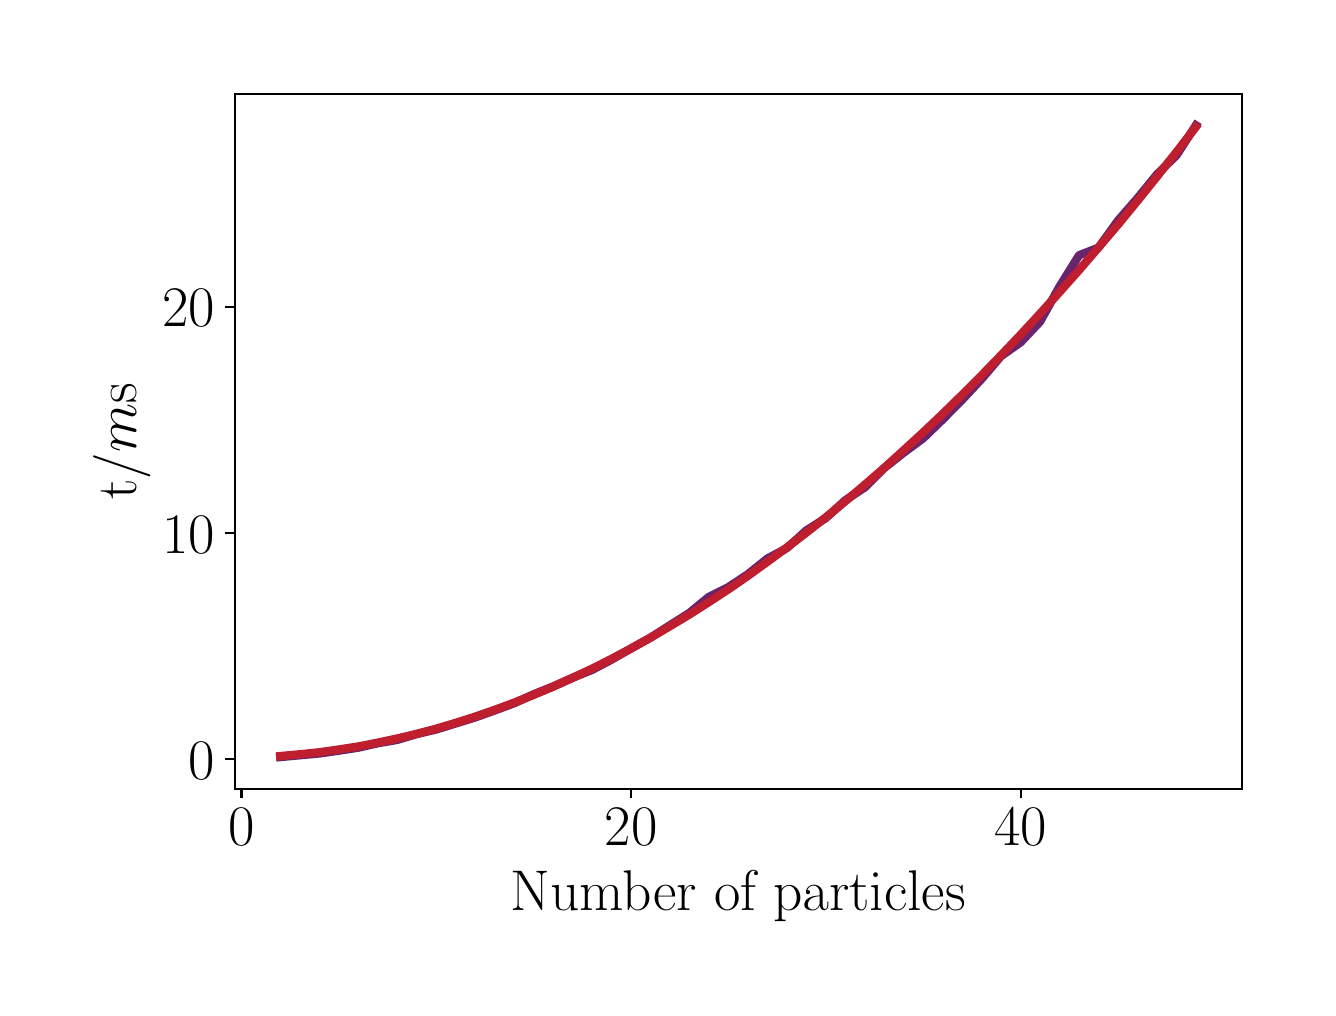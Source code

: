 \begingroup%
\makeatletter%
\begin{pgfpicture}%
\pgfpathrectangle{\pgfpointorigin}{\pgfqpoint{6.4in}{4.8in}}%
\pgfusepath{use as bounding box, clip}%
\begin{pgfscope}%
\pgfsetbuttcap%
\pgfsetmiterjoin%
\definecolor{currentfill}{rgb}{1.0,1.0,1.0}%
\pgfsetfillcolor{currentfill}%
\pgfsetlinewidth{0.0pt}%
\definecolor{currentstroke}{rgb}{1.0,1.0,1.0}%
\pgfsetstrokecolor{currentstroke}%
\pgfsetdash{}{0pt}%
\pgfpathmoveto{\pgfqpoint{0.0in}{0.0in}}%
\pgfpathlineto{\pgfqpoint{6.4in}{0.0in}}%
\pgfpathlineto{\pgfqpoint{6.4in}{4.8in}}%
\pgfpathlineto{\pgfqpoint{0.0in}{4.8in}}%
\pgfpathclose%
\pgfusepath{fill}%
\end{pgfscope}%
\begin{pgfscope}%
\pgfsetbuttcap%
\pgfsetmiterjoin%
\definecolor{currentfill}{rgb}{1.0,1.0,1.0}%
\pgfsetfillcolor{currentfill}%
\pgfsetlinewidth{0.0pt}%
\definecolor{currentstroke}{rgb}{0.0,0.0,0.0}%
\pgfsetstrokecolor{currentstroke}%
\pgfsetstrokeopacity{0.0}%
\pgfsetdash{}{0pt}%
\pgfpathmoveto{\pgfqpoint{1.035in}{0.995in}}%
\pgfpathlineto{\pgfqpoint{6.07in}{0.995in}}%
\pgfpathlineto{\pgfqpoint{6.07in}{4.47in}}%
\pgfpathlineto{\pgfqpoint{1.035in}{4.47in}}%
\pgfpathclose%
\pgfusepath{fill}%
\end{pgfscope}%
\begin{pgfscope}%
\pgfsetbuttcap%
\pgfsetroundjoin%
\definecolor{currentfill}{rgb}{0.0,0.0,0.0}%
\pgfsetfillcolor{currentfill}%
\pgfsetlinewidth{0.803pt}%
\definecolor{currentstroke}{rgb}{0.0,0.0,0.0}%
\pgfsetstrokecolor{currentstroke}%
\pgfsetdash{}{0pt}%
\pgfsys@defobject{currentmarker}{\pgfqpoint{0.0in}{-0.049in}}{\pgfqpoint{0.0in}{0.0in}}{%
\pgfpathmoveto{\pgfqpoint{0.0in}{0.0in}}%
\pgfpathlineto{\pgfqpoint{0.0in}{-0.049in}}%
\pgfusepath{stroke,fill}%
}%
\begin{pgfscope}%
\pgfsys@transformshift{1.069in}{0.995in}%
\pgfsys@useobject{currentmarker}{}%
\end{pgfscope}%
\end{pgfscope}%
\begin{pgfscope}%
\definecolor{textcolor}{rgb}{0.0,0.0,0.0}%
\pgfsetstrokecolor{textcolor}%
\pgfsetfillcolor{textcolor}%
\pgftext[x=1.069in,y=0.898in,,top]{\color{textcolor}\rmfamily\fontsize{22.0}{26.4}\selectfont \(\displaystyle 0\)}%
\end{pgfscope}%
\begin{pgfscope}%
\pgfsetbuttcap%
\pgfsetroundjoin%
\definecolor{currentfill}{rgb}{0.0,0.0,0.0}%
\pgfsetfillcolor{currentfill}%
\pgfsetlinewidth{0.803pt}%
\definecolor{currentstroke}{rgb}{0.0,0.0,0.0}%
\pgfsetstrokecolor{currentstroke}%
\pgfsetdash{}{0pt}%
\pgfsys@defobject{currentmarker}{\pgfqpoint{0.0in}{-0.049in}}{\pgfqpoint{0.0in}{0.0in}}{%
\pgfpathmoveto{\pgfqpoint{0.0in}{0.0in}}%
\pgfpathlineto{\pgfqpoint{0.0in}{-0.049in}}%
\pgfusepath{stroke,fill}%
}%
\begin{pgfscope}%
\pgfsys@transformshift{3.017in}{0.995in}%
\pgfsys@useobject{currentmarker}{}%
\end{pgfscope}%
\end{pgfscope}%
\begin{pgfscope}%
\definecolor{textcolor}{rgb}{0.0,0.0,0.0}%
\pgfsetstrokecolor{textcolor}%
\pgfsetfillcolor{textcolor}%
\pgftext[x=3.017in,y=0.898in,,top]{\color{textcolor}\rmfamily\fontsize{22.0}{26.4}\selectfont \(\displaystyle 20\)}%
\end{pgfscope}%
\begin{pgfscope}%
\pgfsetbuttcap%
\pgfsetroundjoin%
\definecolor{currentfill}{rgb}{0.0,0.0,0.0}%
\pgfsetfillcolor{currentfill}%
\pgfsetlinewidth{0.803pt}%
\definecolor{currentstroke}{rgb}{0.0,0.0,0.0}%
\pgfsetstrokecolor{currentstroke}%
\pgfsetdash{}{0pt}%
\pgfsys@defobject{currentmarker}{\pgfqpoint{0.0in}{-0.049in}}{\pgfqpoint{0.0in}{0.0in}}{%
\pgfpathmoveto{\pgfqpoint{0.0in}{0.0in}}%
\pgfpathlineto{\pgfqpoint{0.0in}{-0.049in}}%
\pgfusepath{stroke,fill}%
}%
\begin{pgfscope}%
\pgfsys@transformshift{4.965in}{0.995in}%
\pgfsys@useobject{currentmarker}{}%
\end{pgfscope}%
\end{pgfscope}%
\begin{pgfscope}%
\definecolor{textcolor}{rgb}{0.0,0.0,0.0}%
\pgfsetstrokecolor{textcolor}%
\pgfsetfillcolor{textcolor}%
\pgftext[x=4.965in,y=0.898in,,top]{\color{textcolor}\rmfamily\fontsize{22.0}{26.4}\selectfont \(\displaystyle 40\)}%
\end{pgfscope}%
\begin{pgfscope}%
\definecolor{textcolor}{rgb}{0.0,0.0,0.0}%
\pgfsetstrokecolor{textcolor}%
\pgfsetfillcolor{textcolor}%
\pgftext[x=3.552in,y=0.586in,,top]{\color{textcolor}\rmfamily\fontsize{22.0}{26.4}\selectfont Number of particles}%
\end{pgfscope}%
\begin{pgfscope}%
\pgfsetbuttcap%
\pgfsetroundjoin%
\definecolor{currentfill}{rgb}{0.0,0.0,0.0}%
\pgfsetfillcolor{currentfill}%
\pgfsetlinewidth{0.803pt}%
\definecolor{currentstroke}{rgb}{0.0,0.0,0.0}%
\pgfsetstrokecolor{currentstroke}%
\pgfsetdash{}{0pt}%
\pgfsys@defobject{currentmarker}{\pgfqpoint{-0.049in}{0.0in}}{\pgfqpoint{0.0in}{0.0in}}{%
\pgfpathmoveto{\pgfqpoint{0.0in}{0.0in}}%
\pgfpathlineto{\pgfqpoint{-0.049in}{0.0in}}%
\pgfusepath{stroke,fill}%
}%
\begin{pgfscope}%
\pgfsys@transformshift{1.035in}{1.142in}%
\pgfsys@useobject{currentmarker}{}%
\end{pgfscope}%
\end{pgfscope}%
\begin{pgfscope}%
\definecolor{textcolor}{rgb}{0.0,0.0,0.0}%
\pgfsetstrokecolor{textcolor}%
\pgfsetfillcolor{textcolor}%
\pgftext[x=0.805in,y=1.042in,left,base]{\color{textcolor}\rmfamily\fontsize{22.0}{26.4}\selectfont \(\displaystyle 0\)}%
\end{pgfscope}%
\begin{pgfscope}%
\pgfsetbuttcap%
\pgfsetroundjoin%
\definecolor{currentfill}{rgb}{0.0,0.0,0.0}%
\pgfsetfillcolor{currentfill}%
\pgfsetlinewidth{0.803pt}%
\definecolor{currentstroke}{rgb}{0.0,0.0,0.0}%
\pgfsetstrokecolor{currentstroke}%
\pgfsetdash{}{0pt}%
\pgfsys@defobject{currentmarker}{\pgfqpoint{-0.049in}{0.0in}}{\pgfqpoint{0.0in}{0.0in}}{%
\pgfpathmoveto{\pgfqpoint{0.0in}{0.0in}}%
\pgfpathlineto{\pgfqpoint{-0.049in}{0.0in}}%
\pgfusepath{stroke,fill}%
}%
\begin{pgfscope}%
\pgfsys@transformshift{1.035in}{2.273in}%
\pgfsys@useobject{currentmarker}{}%
\end{pgfscope}%
\end{pgfscope}%
\begin{pgfscope}%
\definecolor{textcolor}{rgb}{0.0,0.0,0.0}%
\pgfsetstrokecolor{textcolor}%
\pgfsetfillcolor{textcolor}%
\pgftext[x=0.673in,y=2.173in,left,base]{\color{textcolor}\rmfamily\fontsize{22.0}{26.4}\selectfont \(\displaystyle 10\)}%
\end{pgfscope}%
\begin{pgfscope}%
\pgfsetbuttcap%
\pgfsetroundjoin%
\definecolor{currentfill}{rgb}{0.0,0.0,0.0}%
\pgfsetfillcolor{currentfill}%
\pgfsetlinewidth{0.803pt}%
\definecolor{currentstroke}{rgb}{0.0,0.0,0.0}%
\pgfsetstrokecolor{currentstroke}%
\pgfsetdash{}{0pt}%
\pgfsys@defobject{currentmarker}{\pgfqpoint{-0.049in}{0.0in}}{\pgfqpoint{0.0in}{0.0in}}{%
\pgfpathmoveto{\pgfqpoint{0.0in}{0.0in}}%
\pgfpathlineto{\pgfqpoint{-0.049in}{0.0in}}%
\pgfusepath{stroke,fill}%
}%
\begin{pgfscope}%
\pgfsys@transformshift{1.035in}{3.405in}%
\pgfsys@useobject{currentmarker}{}%
\end{pgfscope}%
\end{pgfscope}%
\begin{pgfscope}%
\definecolor{textcolor}{rgb}{0.0,0.0,0.0}%
\pgfsetstrokecolor{textcolor}%
\pgfsetfillcolor{textcolor}%
\pgftext[x=0.673in,y=3.305in,left,base]{\color{textcolor}\rmfamily\fontsize{22.0}{26.4}\selectfont \(\displaystyle 20\)}%
\end{pgfscope}%
\begin{pgfscope}%
\definecolor{textcolor}{rgb}{0.0,0.0,0.0}%
\pgfsetstrokecolor{textcolor}%
\pgfsetfillcolor{textcolor}%
\pgftext[x=0.618in,y=2.732in,,bottom,rotate=90.0]{\color{textcolor}\rmfamily\fontsize{22.0}{26.4}\selectfont t/\(\displaystyle m\)s}%
\end{pgfscope}%
\begin{pgfscope}%
\pgfpathrectangle{\pgfqpoint{1.035in}{0.995in}}{\pgfqpoint{5.035in}{3.475in}}%
\pgfusepath{clip}%
\pgfsetrectcap%
\pgfsetroundjoin%
\pgfsetlinewidth{3.011pt}%
\definecolor{currentstroke}{rgb}{0.408,0.141,0.427}%
\pgfsetstrokecolor{currentstroke}%
\pgfsetdash{}{0pt}%
\pgfpathmoveto{\pgfqpoint{1.263in}{1.153in}}%
\pgfpathlineto{\pgfqpoint{1.361in}{1.162in}}%
\pgfpathlineto{\pgfqpoint{1.458in}{1.171in}}%
\pgfpathlineto{\pgfqpoint{1.556in}{1.185in}}%
\pgfpathlineto{\pgfqpoint{1.653in}{1.2in}}%
\pgfpathlineto{\pgfqpoint{1.75in}{1.222in}}%
\pgfpathlineto{\pgfqpoint{1.848in}{1.239in}}%
\pgfpathlineto{\pgfqpoint{1.945in}{1.268in}}%
\pgfpathlineto{\pgfqpoint{2.043in}{1.291in}}%
\pgfpathlineto{\pgfqpoint{2.14in}{1.321in}}%
\pgfpathlineto{\pgfqpoint{2.237in}{1.351in}}%
\pgfpathlineto{\pgfqpoint{2.335in}{1.386in}}%
\pgfpathlineto{\pgfqpoint{2.432in}{1.422in}}%
\pgfpathlineto{\pgfqpoint{2.53in}{1.467in}}%
\pgfpathlineto{\pgfqpoint{2.627in}{1.506in}}%
\pgfpathlineto{\pgfqpoint{2.724in}{1.549in}}%
\pgfpathlineto{\pgfqpoint{2.822in}{1.589in}}%
\pgfpathlineto{\pgfqpoint{2.919in}{1.64in}}%
\pgfpathlineto{\pgfqpoint{3.017in}{1.696in}}%
\pgfpathlineto{\pgfqpoint{3.114in}{1.75in}}%
\pgfpathlineto{\pgfqpoint{3.211in}{1.812in}}%
\pgfpathlineto{\pgfqpoint{3.309in}{1.874in}}%
\pgfpathlineto{\pgfqpoint{3.406in}{1.954in}}%
\pgfpathlineto{\pgfqpoint{3.504in}{2.003in}}%
\pgfpathlineto{\pgfqpoint{3.601in}{2.067in}}%
\pgfpathlineto{\pgfqpoint{3.698in}{2.145in}}%
\pgfpathlineto{\pgfqpoint{3.796in}{2.198in}}%
\pgfpathlineto{\pgfqpoint{3.893in}{2.286in}}%
\pgfpathlineto{\pgfqpoint{3.991in}{2.348in}}%
\pgfpathlineto{\pgfqpoint{4.088in}{2.437in}}%
\pgfpathlineto{\pgfqpoint{4.185in}{2.501in}}%
\pgfpathlineto{\pgfqpoint{4.283in}{2.598in}}%
\pgfpathlineto{\pgfqpoint{4.38in}{2.675in}}%
\pgfpathlineto{\pgfqpoint{4.478in}{2.747in}}%
\pgfpathlineto{\pgfqpoint{4.575in}{2.841in}}%
\pgfpathlineto{\pgfqpoint{4.672in}{2.939in}}%
\pgfpathlineto{\pgfqpoint{4.77in}{3.044in}}%
\pgfpathlineto{\pgfqpoint{4.867in}{3.158in}}%
\pgfpathlineto{\pgfqpoint{4.965in}{3.227in}}%
\pgfpathlineto{\pgfqpoint{5.062in}{3.33in}}%
\pgfpathlineto{\pgfqpoint{5.159in}{3.505in}}%
\pgfpathlineto{\pgfqpoint{5.257in}{3.662in}}%
\pgfpathlineto{\pgfqpoint{5.354in}{3.7in}}%
\pgfpathlineto{\pgfqpoint{5.452in}{3.836in}}%
\pgfpathlineto{\pgfqpoint{5.549in}{3.947in}}%
\pgfpathlineto{\pgfqpoint{5.646in}{4.066in}}%
\pgfpathlineto{\pgfqpoint{5.744in}{4.162in}}%
\pgfpathlineto{\pgfqpoint{5.841in}{4.312in}}%
\pgfusepath{stroke}%
\end{pgfscope}%
\begin{pgfscope}%
\pgfpathrectangle{\pgfqpoint{1.035in}{0.995in}}{\pgfqpoint{5.035in}{3.475in}}%
\pgfusepath{clip}%
\pgfsetrectcap%
\pgfsetroundjoin%
\pgfsetlinewidth{3.011pt}%
\definecolor{currentstroke}{rgb}{0.745,0.118,0.176}%
\pgfsetstrokecolor{currentstroke}%
\pgfsetdash{}{0pt}%
\pgfpathmoveto{\pgfqpoint{1.263in}{1.158in}}%
\pgfpathlineto{\pgfqpoint{1.361in}{1.167in}}%
\pgfpathlineto{\pgfqpoint{1.458in}{1.177in}}%
\pgfpathlineto{\pgfqpoint{1.556in}{1.191in}}%
\pgfpathlineto{\pgfqpoint{1.653in}{1.206in}}%
\pgfpathlineto{\pgfqpoint{1.75in}{1.225in}}%
\pgfpathlineto{\pgfqpoint{1.848in}{1.246in}}%
\pgfpathlineto{\pgfqpoint{1.945in}{1.269in}}%
\pgfpathlineto{\pgfqpoint{2.043in}{1.295in}}%
\pgfpathlineto{\pgfqpoint{2.14in}{1.324in}}%
\pgfpathlineto{\pgfqpoint{2.237in}{1.355in}}%
\pgfpathlineto{\pgfqpoint{2.335in}{1.389in}}%
\pgfpathlineto{\pgfqpoint{2.432in}{1.425in}}%
\pgfpathlineto{\pgfqpoint{2.53in}{1.464in}}%
\pgfpathlineto{\pgfqpoint{2.627in}{1.505in}}%
\pgfpathlineto{\pgfqpoint{2.724in}{1.549in}}%
\pgfpathlineto{\pgfqpoint{2.822in}{1.595in}}%
\pgfpathlineto{\pgfqpoint{2.919in}{1.644in}}%
\pgfpathlineto{\pgfqpoint{3.017in}{1.696in}}%
\pgfpathlineto{\pgfqpoint{3.114in}{1.75in}}%
\pgfpathlineto{\pgfqpoint{3.211in}{1.807in}}%
\pgfpathlineto{\pgfqpoint{3.309in}{1.866in}}%
\pgfpathlineto{\pgfqpoint{3.406in}{1.928in}}%
\pgfpathlineto{\pgfqpoint{3.504in}{1.992in}}%
\pgfpathlineto{\pgfqpoint{3.601in}{2.059in}}%
\pgfpathlineto{\pgfqpoint{3.698in}{2.129in}}%
\pgfpathlineto{\pgfqpoint{3.796in}{2.201in}}%
\pgfpathlineto{\pgfqpoint{3.893in}{2.275in}}%
\pgfpathlineto{\pgfqpoint{3.991in}{2.352in}}%
\pgfpathlineto{\pgfqpoint{4.088in}{2.432in}}%
\pgfpathlineto{\pgfqpoint{4.185in}{2.514in}}%
\pgfpathlineto{\pgfqpoint{4.283in}{2.599in}}%
\pgfpathlineto{\pgfqpoint{4.38in}{2.687in}}%
\pgfpathlineto{\pgfqpoint{4.478in}{2.777in}}%
\pgfpathlineto{\pgfqpoint{4.575in}{2.869in}}%
\pgfpathlineto{\pgfqpoint{4.672in}{2.964in}}%
\pgfpathlineto{\pgfqpoint{4.77in}{3.062in}}%
\pgfpathlineto{\pgfqpoint{4.867in}{3.162in}}%
\pgfpathlineto{\pgfqpoint{4.965in}{3.265in}}%
\pgfpathlineto{\pgfqpoint{5.062in}{3.37in}}%
\pgfpathlineto{\pgfqpoint{5.159in}{3.478in}}%
\pgfpathlineto{\pgfqpoint{5.257in}{3.588in}}%
\pgfpathlineto{\pgfqpoint{5.354in}{3.701in}}%
\pgfpathlineto{\pgfqpoint{5.452in}{3.816in}}%
\pgfpathlineto{\pgfqpoint{5.549in}{3.934in}}%
\pgfpathlineto{\pgfqpoint{5.646in}{4.055in}}%
\pgfpathlineto{\pgfqpoint{5.744in}{4.178in}}%
\pgfpathlineto{\pgfqpoint{5.841in}{4.304in}}%
\pgfusepath{stroke}%
\end{pgfscope}%
\begin{pgfscope}%
\pgfsetrectcap%
\pgfsetmiterjoin%
\pgfsetlinewidth{0.803pt}%
\definecolor{currentstroke}{rgb}{0.0,0.0,0.0}%
\pgfsetstrokecolor{currentstroke}%
\pgfsetdash{}{0pt}%
\pgfpathmoveto{\pgfqpoint{1.035in}{0.995in}}%
\pgfpathlineto{\pgfqpoint{1.035in}{4.47in}}%
\pgfusepath{stroke}%
\end{pgfscope}%
\begin{pgfscope}%
\pgfsetrectcap%
\pgfsetmiterjoin%
\pgfsetlinewidth{0.803pt}%
\definecolor{currentstroke}{rgb}{0.0,0.0,0.0}%
\pgfsetstrokecolor{currentstroke}%
\pgfsetdash{}{0pt}%
\pgfpathmoveto{\pgfqpoint{6.07in}{0.995in}}%
\pgfpathlineto{\pgfqpoint{6.07in}{4.47in}}%
\pgfusepath{stroke}%
\end{pgfscope}%
\begin{pgfscope}%
\pgfsetrectcap%
\pgfsetmiterjoin%
\pgfsetlinewidth{0.803pt}%
\definecolor{currentstroke}{rgb}{0.0,0.0,0.0}%
\pgfsetstrokecolor{currentstroke}%
\pgfsetdash{}{0pt}%
\pgfpathmoveto{\pgfqpoint{1.035in}{0.995in}}%
\pgfpathlineto{\pgfqpoint{6.07in}{0.995in}}%
\pgfusepath{stroke}%
\end{pgfscope}%
\begin{pgfscope}%
\pgfsetrectcap%
\pgfsetmiterjoin%
\pgfsetlinewidth{0.803pt}%
\definecolor{currentstroke}{rgb}{0.0,0.0,0.0}%
\pgfsetstrokecolor{currentstroke}%
\pgfsetdash{}{0pt}%
\pgfpathmoveto{\pgfqpoint{1.035in}{4.47in}}%
\pgfpathlineto{\pgfqpoint{6.07in}{4.47in}}%
\pgfusepath{stroke}%
\end{pgfscope}%
\end{pgfpicture}%
\makeatother%
\endgroup%
